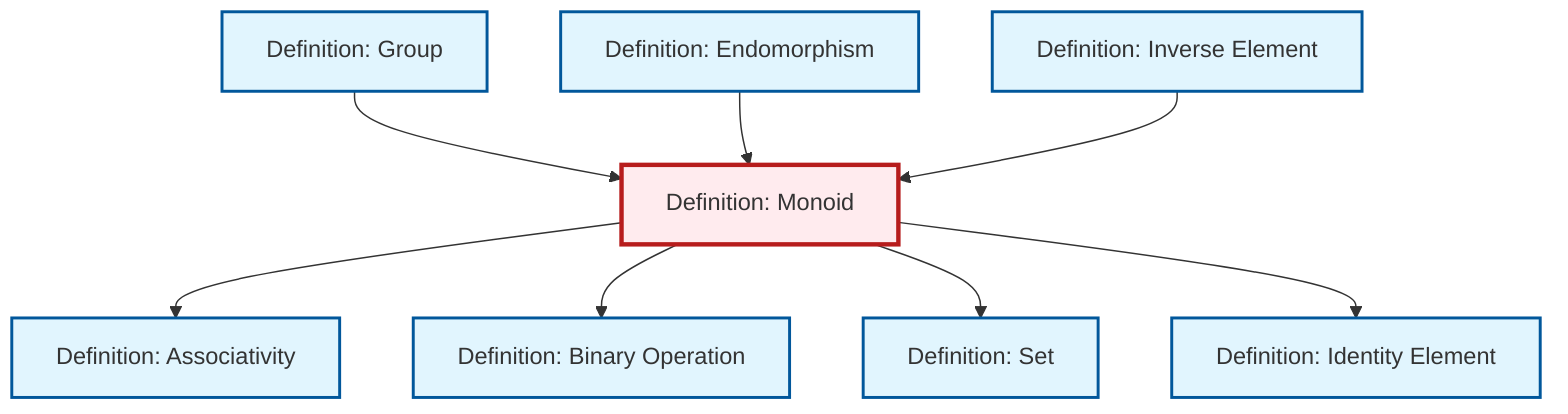 graph TD
    classDef definition fill:#e1f5fe,stroke:#01579b,stroke-width:2px
    classDef theorem fill:#f3e5f5,stroke:#4a148c,stroke-width:2px
    classDef axiom fill:#fff3e0,stroke:#e65100,stroke-width:2px
    classDef example fill:#e8f5e9,stroke:#1b5e20,stroke-width:2px
    classDef current fill:#ffebee,stroke:#b71c1c,stroke-width:3px
    def-group["Definition: Group"]:::definition
    def-associativity["Definition: Associativity"]:::definition
    def-set["Definition: Set"]:::definition
    def-identity-element["Definition: Identity Element"]:::definition
    def-binary-operation["Definition: Binary Operation"]:::definition
    def-endomorphism["Definition: Endomorphism"]:::definition
    def-monoid["Definition: Monoid"]:::definition
    def-inverse-element["Definition: Inverse Element"]:::definition
    def-monoid --> def-associativity
    def-monoid --> def-binary-operation
    def-group --> def-monoid
    def-monoid --> def-set
    def-endomorphism --> def-monoid
    def-monoid --> def-identity-element
    def-inverse-element --> def-monoid
    class def-monoid current